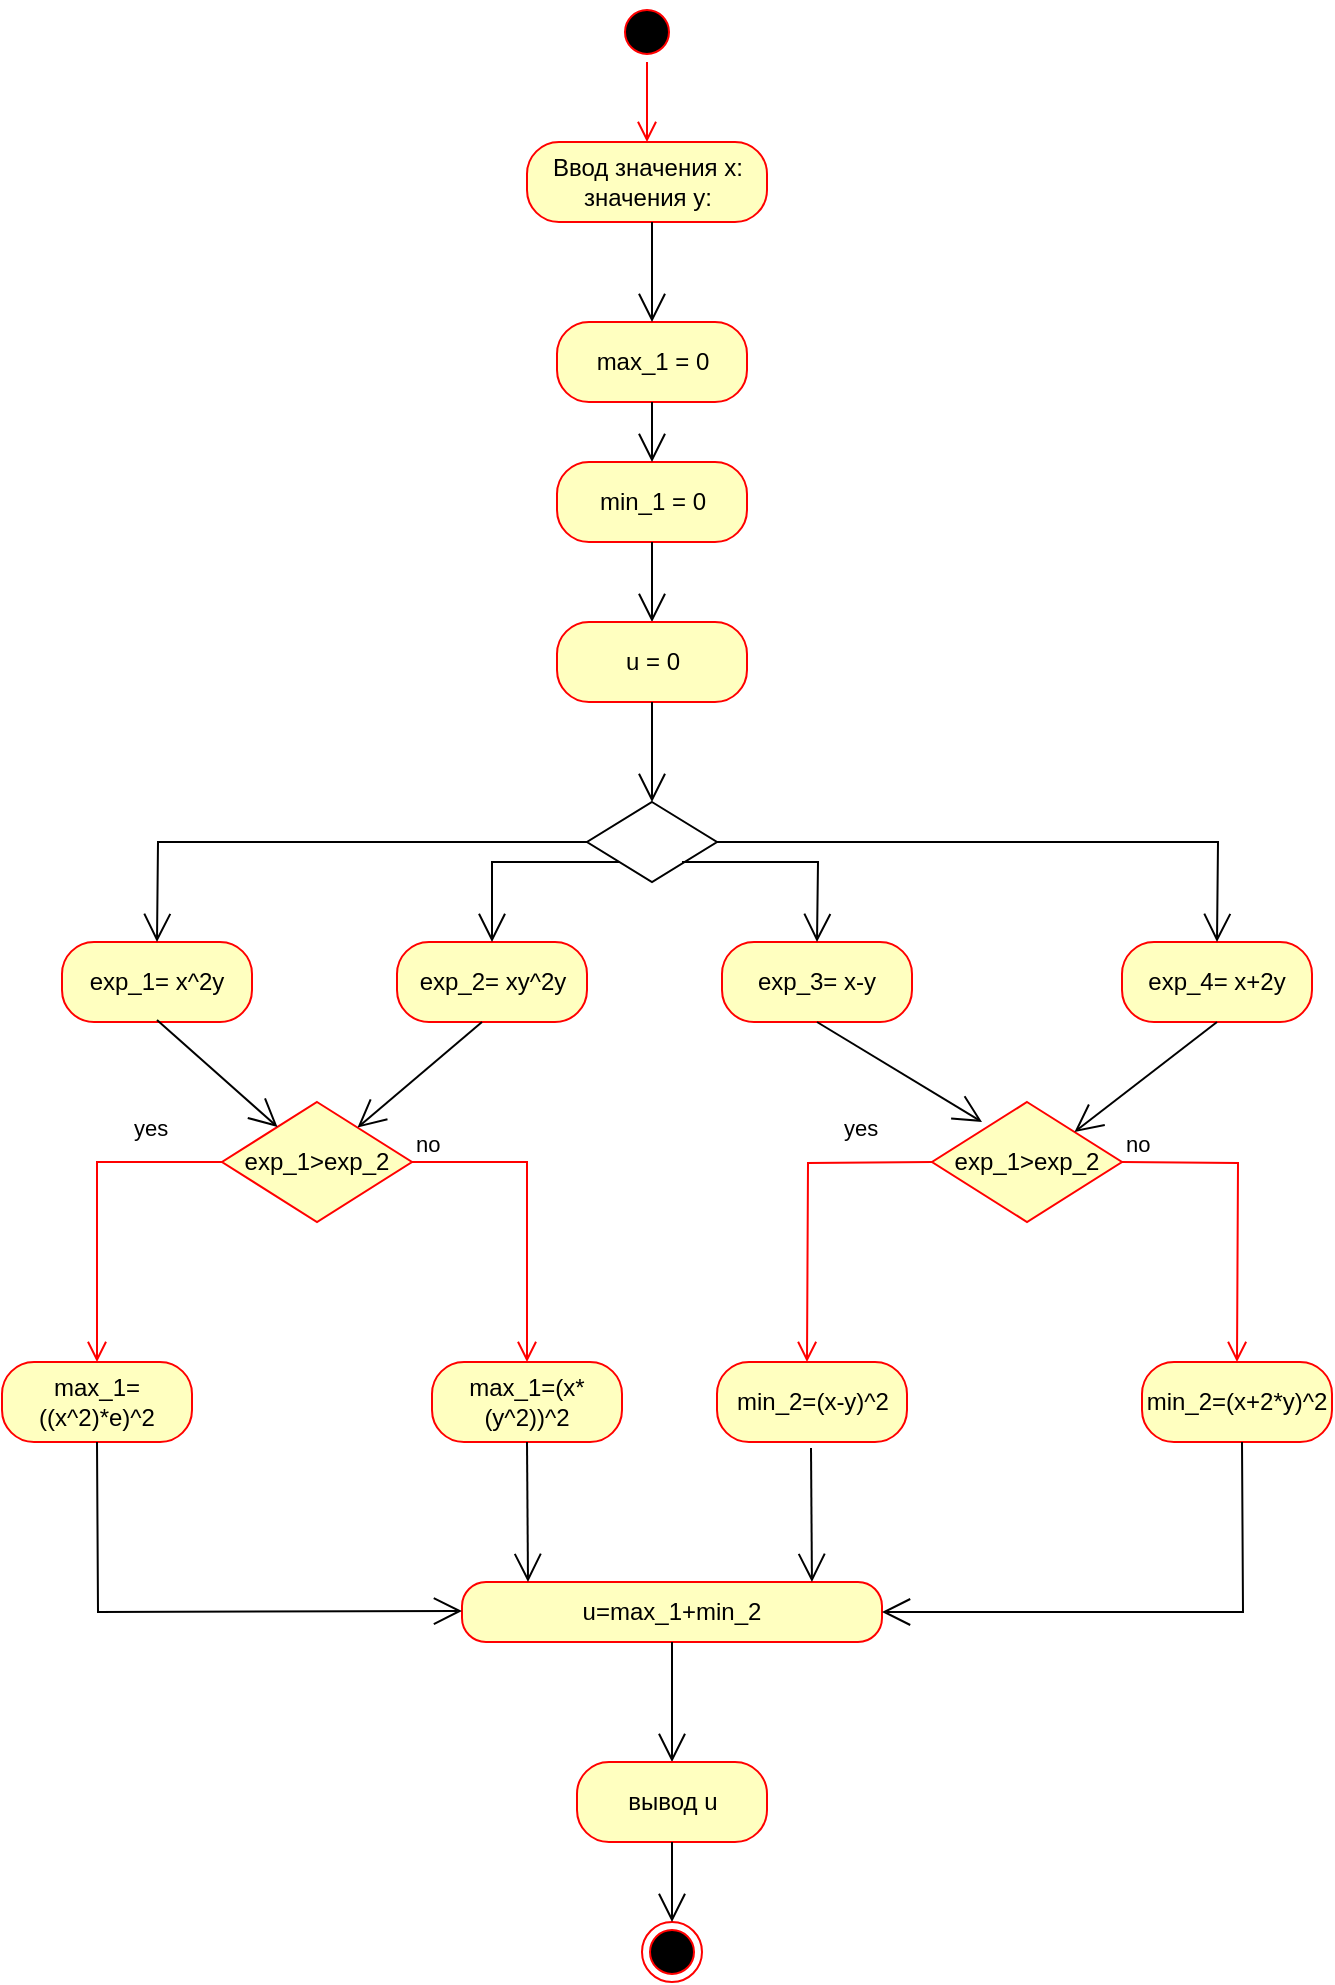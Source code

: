 <mxfile version="17.2.4" type="github">
  <diagram id="O5gpWtrHINU-24bb5jyK" name="Page-1">
    <mxGraphModel dx="1694" dy="404" grid="1" gridSize="10" guides="1" tooltips="1" connect="1" arrows="1" fold="1" page="1" pageScale="1" pageWidth="850" pageHeight="1100" math="0" shadow="0">
      <root>
        <mxCell id="0" />
        <mxCell id="1" parent="0" />
        <mxCell id="v_Z9-9TvY_PiInPWOXUh-1" value="" style="ellipse;html=1;shape=startState;fillColor=#000000;strokeColor=#ff0000;" vertex="1" parent="1">
          <mxGeometry x="67.5" y="80" width="30" height="30" as="geometry" />
        </mxCell>
        <mxCell id="v_Z9-9TvY_PiInPWOXUh-2" value="" style="edgeStyle=orthogonalEdgeStyle;html=1;verticalAlign=bottom;endArrow=open;endSize=8;strokeColor=#ff0000;rounded=0;entryX=0.5;entryY=0;entryDx=0;entryDy=0;" edge="1" source="v_Z9-9TvY_PiInPWOXUh-1" parent="1" target="v_Z9-9TvY_PiInPWOXUh-3">
          <mxGeometry relative="1" as="geometry">
            <mxPoint x="85" y="90" as="targetPoint" />
          </mxGeometry>
        </mxCell>
        <mxCell id="v_Z9-9TvY_PiInPWOXUh-3" value="Ввод значения x:&lt;br&gt;значения y:" style="rounded=1;whiteSpace=wrap;html=1;arcSize=40;fontColor=#000000;fillColor=#ffffc0;strokeColor=#ff0000;" vertex="1" parent="1">
          <mxGeometry x="22.5" y="150" width="120" height="40" as="geometry" />
        </mxCell>
        <mxCell id="v_Z9-9TvY_PiInPWOXUh-6" value="min_1 = 0" style="rounded=1;whiteSpace=wrap;html=1;arcSize=40;fontColor=#000000;fillColor=#ffffc0;strokeColor=#ff0000;" vertex="1" parent="1">
          <mxGeometry x="37.5" y="310" width="95" height="40" as="geometry" />
        </mxCell>
        <mxCell id="v_Z9-9TvY_PiInPWOXUh-5" value="max_1 = 0" style="rounded=1;whiteSpace=wrap;html=1;arcSize=40;fontColor=#000000;fillColor=#ffffc0;strokeColor=#ff0000;" vertex="1" parent="1">
          <mxGeometry x="37.5" y="240" width="95" height="40" as="geometry" />
        </mxCell>
        <mxCell id="v_Z9-9TvY_PiInPWOXUh-8" value="" style="endArrow=open;endFill=1;endSize=12;html=1;rounded=0;entryX=0.5;entryY=0;entryDx=0;entryDy=0;" edge="1" parent="1" target="v_Z9-9TvY_PiInPWOXUh-5">
          <mxGeometry width="160" relative="1" as="geometry">
            <mxPoint x="85" y="190" as="sourcePoint" />
            <mxPoint x="84.5" y="180" as="targetPoint" />
          </mxGeometry>
        </mxCell>
        <mxCell id="v_Z9-9TvY_PiInPWOXUh-9" value="" style="endArrow=open;endFill=1;endSize=12;html=1;rounded=0;entryX=0.5;entryY=0;entryDx=0;entryDy=0;exitX=0.5;exitY=1;exitDx=0;exitDy=0;" edge="1" parent="1" source="v_Z9-9TvY_PiInPWOXUh-5" target="v_Z9-9TvY_PiInPWOXUh-6">
          <mxGeometry width="160" relative="1" as="geometry">
            <mxPoint x="90" y="240" as="sourcePoint" />
            <mxPoint x="250" y="240" as="targetPoint" />
          </mxGeometry>
        </mxCell>
        <mxCell id="v_Z9-9TvY_PiInPWOXUh-11" value="" style="endArrow=open;endFill=1;endSize=12;html=1;rounded=0;entryX=0.5;entryY=0;entryDx=0;entryDy=0;" edge="1" parent="1" target="v_Z9-9TvY_PiInPWOXUh-23">
          <mxGeometry width="160" relative="1" as="geometry">
            <mxPoint x="85" y="350" as="sourcePoint" />
            <mxPoint x="85" y="340" as="targetPoint" />
            <Array as="points" />
          </mxGeometry>
        </mxCell>
        <mxCell id="v_Z9-9TvY_PiInPWOXUh-17" value="" style="rhombus;whiteSpace=wrap;html=1;" vertex="1" parent="1">
          <mxGeometry x="52.5" y="480" width="65" height="40" as="geometry" />
        </mxCell>
        <mxCell id="v_Z9-9TvY_PiInPWOXUh-22" value="u=max_1+min_2" style="rounded=1;whiteSpace=wrap;html=1;arcSize=40;fontColor=#000000;fillColor=#ffffc0;strokeColor=#ff0000;" vertex="1" parent="1">
          <mxGeometry x="-10" y="870" width="210" height="30" as="geometry" />
        </mxCell>
        <mxCell id="v_Z9-9TvY_PiInPWOXUh-23" value="u = 0" style="rounded=1;whiteSpace=wrap;html=1;arcSize=40;fontColor=#000000;fillColor=#ffffc0;strokeColor=#ff0000;" vertex="1" parent="1">
          <mxGeometry x="37.5" y="390" width="95" height="40" as="geometry" />
        </mxCell>
        <mxCell id="v_Z9-9TvY_PiInPWOXUh-24" value="" style="endArrow=open;endFill=1;endSize=12;html=1;rounded=0;entryX=0.5;entryY=0;entryDx=0;entryDy=0;exitX=0.5;exitY=1;exitDx=0;exitDy=0;" edge="1" parent="1" source="v_Z9-9TvY_PiInPWOXUh-23" target="v_Z9-9TvY_PiInPWOXUh-17">
          <mxGeometry width="160" relative="1" as="geometry">
            <mxPoint x="50" y="470" as="sourcePoint" />
            <mxPoint x="210" y="470" as="targetPoint" />
          </mxGeometry>
        </mxCell>
        <mxCell id="v_Z9-9TvY_PiInPWOXUh-25" value="exp_4= x+2y" style="rounded=1;whiteSpace=wrap;html=1;arcSize=40;fontColor=#000000;fillColor=#ffffc0;strokeColor=#ff0000;" vertex="1" parent="1">
          <mxGeometry x="320" y="550" width="95" height="40" as="geometry" />
        </mxCell>
        <mxCell id="v_Z9-9TvY_PiInPWOXUh-26" value="exp_3= x-y" style="rounded=1;whiteSpace=wrap;html=1;arcSize=40;fontColor=#000000;fillColor=#ffffc0;strokeColor=#ff0000;" vertex="1" parent="1">
          <mxGeometry x="120" y="550" width="95" height="40" as="geometry" />
        </mxCell>
        <mxCell id="v_Z9-9TvY_PiInPWOXUh-27" value="exp_2= xy^2y" style="rounded=1;whiteSpace=wrap;html=1;arcSize=40;fontColor=#000000;fillColor=#ffffc0;strokeColor=#ff0000;" vertex="1" parent="1">
          <mxGeometry x="-42.5" y="550" width="95" height="40" as="geometry" />
        </mxCell>
        <mxCell id="v_Z9-9TvY_PiInPWOXUh-28" value="exp_1= x^2y" style="rounded=1;whiteSpace=wrap;html=1;arcSize=40;fontColor=#000000;fillColor=#ffffc0;strokeColor=#ff0000;" vertex="1" parent="1">
          <mxGeometry x="-210" y="550" width="95" height="40" as="geometry" />
        </mxCell>
        <mxCell id="v_Z9-9TvY_PiInPWOXUh-29" value="" style="endArrow=open;endFill=1;endSize=12;html=1;rounded=0;entryX=0.5;entryY=0;entryDx=0;entryDy=0;exitX=0;exitY=1;exitDx=0;exitDy=0;" edge="1" parent="1" source="v_Z9-9TvY_PiInPWOXUh-17" target="v_Z9-9TvY_PiInPWOXUh-27">
          <mxGeometry width="160" relative="1" as="geometry">
            <mxPoint x="50" y="470" as="sourcePoint" />
            <mxPoint x="210" y="470" as="targetPoint" />
            <Array as="points">
              <mxPoint x="5" y="510" />
            </Array>
          </mxGeometry>
        </mxCell>
        <mxCell id="v_Z9-9TvY_PiInPWOXUh-30" value="" style="endArrow=open;endFill=1;endSize=12;html=1;rounded=0;entryX=0.5;entryY=0;entryDx=0;entryDy=0;" edge="1" parent="1" target="v_Z9-9TvY_PiInPWOXUh-26">
          <mxGeometry width="160" relative="1" as="geometry">
            <mxPoint x="100" y="510" as="sourcePoint" />
            <mxPoint x="165" y="610" as="targetPoint" />
            <Array as="points">
              <mxPoint x="168" y="510" />
            </Array>
          </mxGeometry>
        </mxCell>
        <mxCell id="v_Z9-9TvY_PiInPWOXUh-31" value="" style="endArrow=open;endFill=1;endSize=12;html=1;rounded=0;exitX=1;exitY=0.5;exitDx=0;exitDy=0;entryX=0.5;entryY=0;entryDx=0;entryDy=0;" edge="1" parent="1" source="v_Z9-9TvY_PiInPWOXUh-17" target="v_Z9-9TvY_PiInPWOXUh-25">
          <mxGeometry width="160" relative="1" as="geometry">
            <mxPoint x="220" y="540" as="sourcePoint" />
            <mxPoint x="380" y="540" as="targetPoint" />
            <Array as="points">
              <mxPoint x="368" y="500" />
            </Array>
          </mxGeometry>
        </mxCell>
        <mxCell id="v_Z9-9TvY_PiInPWOXUh-32" value="" style="endArrow=open;endFill=1;endSize=12;html=1;rounded=0;exitX=0;exitY=0.5;exitDx=0;exitDy=0;entryX=0.5;entryY=0;entryDx=0;entryDy=0;" edge="1" parent="1" source="v_Z9-9TvY_PiInPWOXUh-17" target="v_Z9-9TvY_PiInPWOXUh-28">
          <mxGeometry width="160" relative="1" as="geometry">
            <mxPoint x="-275" y="520" as="sourcePoint" />
            <mxPoint x="-115" y="520" as="targetPoint" />
            <Array as="points">
              <mxPoint x="-162" y="500" />
            </Array>
          </mxGeometry>
        </mxCell>
        <mxCell id="v_Z9-9TvY_PiInPWOXUh-33" value="exp_1&amp;gt;exp_2" style="rhombus;whiteSpace=wrap;html=1;fillColor=#ffffc0;strokeColor=#ff0000;" vertex="1" parent="1">
          <mxGeometry x="-130" y="630" width="95" height="60" as="geometry" />
        </mxCell>
        <mxCell id="v_Z9-9TvY_PiInPWOXUh-34" value="no" style="edgeStyle=orthogonalEdgeStyle;html=1;align=left;verticalAlign=bottom;endArrow=open;endSize=8;strokeColor=#ff0000;rounded=0;entryX=0.5;entryY=0;entryDx=0;entryDy=0;" edge="1" source="v_Z9-9TvY_PiInPWOXUh-33" parent="1" target="v_Z9-9TvY_PiInPWOXUh-37">
          <mxGeometry x="-1" relative="1" as="geometry">
            <mxPoint x="40" y="760" as="targetPoint" />
          </mxGeometry>
        </mxCell>
        <mxCell id="v_Z9-9TvY_PiInPWOXUh-35" value="yes" style="edgeStyle=orthogonalEdgeStyle;html=1;align=left;verticalAlign=top;endArrow=open;endSize=8;strokeColor=#ff0000;rounded=0;entryX=0.5;entryY=0;entryDx=0;entryDy=0;" edge="1" source="v_Z9-9TvY_PiInPWOXUh-33" parent="1" target="v_Z9-9TvY_PiInPWOXUh-36">
          <mxGeometry x="-0.436" y="-30" relative="1" as="geometry">
            <mxPoint x="-210" y="760" as="targetPoint" />
            <mxPoint as="offset" />
          </mxGeometry>
        </mxCell>
        <mxCell id="v_Z9-9TvY_PiInPWOXUh-36" value="max_1=((x^2)*e)^2" style="rounded=1;whiteSpace=wrap;html=1;arcSize=40;fontColor=#000000;fillColor=#ffffc0;strokeColor=#ff0000;" vertex="1" parent="1">
          <mxGeometry x="-240" y="760" width="95" height="40" as="geometry" />
        </mxCell>
        <mxCell id="v_Z9-9TvY_PiInPWOXUh-37" value="max_1=(x*(y^2))^2" style="rounded=1;whiteSpace=wrap;html=1;arcSize=40;fontColor=#000000;fillColor=#ffffc0;strokeColor=#ff0000;" vertex="1" parent="1">
          <mxGeometry x="-25" y="760" width="95" height="40" as="geometry" />
        </mxCell>
        <mxCell id="v_Z9-9TvY_PiInPWOXUh-38" value="min_2=(x+2*y)^2" style="rounded=1;whiteSpace=wrap;html=1;arcSize=40;fontColor=#000000;fillColor=#ffffc0;strokeColor=#ff0000;" vertex="1" parent="1">
          <mxGeometry x="330" y="760" width="95" height="40" as="geometry" />
        </mxCell>
        <mxCell id="v_Z9-9TvY_PiInPWOXUh-39" value="min_2=(x-y)^2" style="rounded=1;whiteSpace=wrap;html=1;arcSize=40;fontColor=#000000;fillColor=#ffffc0;strokeColor=#ff0000;" vertex="1" parent="1">
          <mxGeometry x="117.5" y="760" width="95" height="40" as="geometry" />
        </mxCell>
        <mxCell id="v_Z9-9TvY_PiInPWOXUh-40" value="exp_1&amp;gt;exp_2" style="rhombus;whiteSpace=wrap;html=1;fillColor=#ffffc0;strokeColor=#ff0000;" vertex="1" parent="1">
          <mxGeometry x="225" y="630" width="95" height="60" as="geometry" />
        </mxCell>
        <mxCell id="v_Z9-9TvY_PiInPWOXUh-41" value="no" style="edgeStyle=orthogonalEdgeStyle;html=1;align=left;verticalAlign=bottom;endArrow=open;endSize=8;strokeColor=#ff0000;rounded=0;entryX=0.5;entryY=0;entryDx=0;entryDy=0;" edge="1" parent="1">
          <mxGeometry x="-1" relative="1" as="geometry">
            <mxPoint x="377.5" y="760" as="targetPoint" />
            <mxPoint x="320" y="660" as="sourcePoint" />
          </mxGeometry>
        </mxCell>
        <mxCell id="v_Z9-9TvY_PiInPWOXUh-42" value="yes" style="edgeStyle=orthogonalEdgeStyle;html=1;align=left;verticalAlign=top;endArrow=open;endSize=8;strokeColor=#ff0000;rounded=0;entryX=0.5;entryY=0;entryDx=0;entryDy=0;" edge="1" parent="1">
          <mxGeometry x="-0.436" y="-30" relative="1" as="geometry">
            <mxPoint x="162.5" y="760" as="targetPoint" />
            <mxPoint x="225" y="660" as="sourcePoint" />
            <mxPoint as="offset" />
          </mxGeometry>
        </mxCell>
        <mxCell id="v_Z9-9TvY_PiInPWOXUh-43" value="" style="endArrow=open;endFill=1;endSize=12;html=1;rounded=0;exitX=0.5;exitY=1;exitDx=0;exitDy=0;" edge="1" parent="1" source="v_Z9-9TvY_PiInPWOXUh-37">
          <mxGeometry width="160" relative="1" as="geometry">
            <mxPoint x="-90" y="860" as="sourcePoint" />
            <mxPoint x="23" y="870" as="targetPoint" />
          </mxGeometry>
        </mxCell>
        <mxCell id="v_Z9-9TvY_PiInPWOXUh-44" value="" style="endArrow=open;endFill=1;endSize=12;html=1;rounded=0;exitX=0.5;exitY=1;exitDx=0;exitDy=0;entryX=0.157;entryY=-0.1;entryDx=0;entryDy=0;entryPerimeter=0;" edge="1" parent="1">
          <mxGeometry width="160" relative="1" as="geometry">
            <mxPoint x="164.5" y="803" as="sourcePoint" />
            <mxPoint x="164.97" y="870" as="targetPoint" />
          </mxGeometry>
        </mxCell>
        <mxCell id="v_Z9-9TvY_PiInPWOXUh-45" value="" style="endArrow=open;endFill=1;endSize=12;html=1;rounded=0;exitX=0.5;exitY=1;exitDx=0;exitDy=0;" edge="1" parent="1" source="v_Z9-9TvY_PiInPWOXUh-36">
          <mxGeometry width="160" relative="1" as="geometry">
            <mxPoint x="-170" y="884.5" as="sourcePoint" />
            <mxPoint x="-10" y="884.5" as="targetPoint" />
            <Array as="points">
              <mxPoint x="-192" y="885" />
            </Array>
          </mxGeometry>
        </mxCell>
        <mxCell id="v_Z9-9TvY_PiInPWOXUh-46" value="" style="endArrow=open;endFill=1;endSize=12;html=1;rounded=0;exitX=0.5;exitY=1;exitDx=0;exitDy=0;entryX=1;entryY=0.5;entryDx=0;entryDy=0;" edge="1" parent="1" target="v_Z9-9TvY_PiInPWOXUh-22">
          <mxGeometry width="160" relative="1" as="geometry">
            <mxPoint x="380" y="800" as="sourcePoint" />
            <mxPoint x="562.5" y="884.5" as="targetPoint" />
            <Array as="points">
              <mxPoint x="380.5" y="885" />
            </Array>
          </mxGeometry>
        </mxCell>
        <mxCell id="v_Z9-9TvY_PiInPWOXUh-47" value="" style="endArrow=open;endFill=1;endSize=12;html=1;rounded=0;exitX=0.5;exitY=1;exitDx=0;exitDy=0;" edge="1" parent="1" source="v_Z9-9TvY_PiInPWOXUh-26">
          <mxGeometry width="160" relative="1" as="geometry">
            <mxPoint x="170" y="610" as="sourcePoint" />
            <mxPoint x="250" y="640" as="targetPoint" />
            <Array as="points" />
          </mxGeometry>
        </mxCell>
        <mxCell id="v_Z9-9TvY_PiInPWOXUh-48" value="" style="endArrow=open;endFill=1;endSize=12;html=1;rounded=0;exitX=0.5;exitY=1;exitDx=0;exitDy=0;entryX=1;entryY=0;entryDx=0;entryDy=0;" edge="1" parent="1" source="v_Z9-9TvY_PiInPWOXUh-25" target="v_Z9-9TvY_PiInPWOXUh-40">
          <mxGeometry width="160" relative="1" as="geometry">
            <mxPoint x="320" y="570" as="sourcePoint" />
            <mxPoint x="355" y="640" as="targetPoint" />
            <Array as="points" />
          </mxGeometry>
        </mxCell>
        <mxCell id="v_Z9-9TvY_PiInPWOXUh-49" value="" style="endArrow=open;endFill=1;endSize=12;html=1;rounded=0;" edge="1" parent="1" target="v_Z9-9TvY_PiInPWOXUh-33">
          <mxGeometry width="160" relative="1" as="geometry">
            <mxPoint y="590" as="sourcePoint" />
            <mxPoint x="160" y="590" as="targetPoint" />
          </mxGeometry>
        </mxCell>
        <mxCell id="v_Z9-9TvY_PiInPWOXUh-50" value="" style="endArrow=open;endFill=1;endSize=12;html=1;rounded=0;" edge="1" parent="1" target="v_Z9-9TvY_PiInPWOXUh-33">
          <mxGeometry width="160" relative="1" as="geometry">
            <mxPoint x="-162.5" y="589" as="sourcePoint" />
            <mxPoint x="-2.5" y="589" as="targetPoint" />
          </mxGeometry>
        </mxCell>
        <mxCell id="v_Z9-9TvY_PiInPWOXUh-54" value="" style="endArrow=open;endFill=1;endSize=12;html=1;rounded=0;exitX=0.5;exitY=1;exitDx=0;exitDy=0;" edge="1" parent="1" source="v_Z9-9TvY_PiInPWOXUh-22">
          <mxGeometry width="160" relative="1" as="geometry">
            <mxPoint x="50" y="930" as="sourcePoint" />
            <mxPoint x="95" y="960" as="targetPoint" />
          </mxGeometry>
        </mxCell>
        <mxCell id="v_Z9-9TvY_PiInPWOXUh-55" value="вывод u" style="rounded=1;whiteSpace=wrap;html=1;arcSize=40;fontColor=#000000;fillColor=#ffffc0;strokeColor=#ff0000;" vertex="1" parent="1">
          <mxGeometry x="47.5" y="960" width="95" height="40" as="geometry" />
        </mxCell>
        <mxCell id="v_Z9-9TvY_PiInPWOXUh-56" value="" style="ellipse;html=1;shape=endState;fillColor=#000000;strokeColor=#ff0000;" vertex="1" parent="1">
          <mxGeometry x="80" y="1040" width="30" height="30" as="geometry" />
        </mxCell>
        <mxCell id="v_Z9-9TvY_PiInPWOXUh-57" value="" style="endArrow=open;endFill=1;endSize=12;html=1;rounded=0;entryX=0.5;entryY=0;entryDx=0;entryDy=0;exitX=0.5;exitY=1;exitDx=0;exitDy=0;" edge="1" parent="1" source="v_Z9-9TvY_PiInPWOXUh-55" target="v_Z9-9TvY_PiInPWOXUh-56">
          <mxGeometry width="160" relative="1" as="geometry">
            <mxPoint x="100" y="1010" as="sourcePoint" />
            <mxPoint x="260" y="1010" as="targetPoint" />
          </mxGeometry>
        </mxCell>
      </root>
    </mxGraphModel>
  </diagram>
</mxfile>

